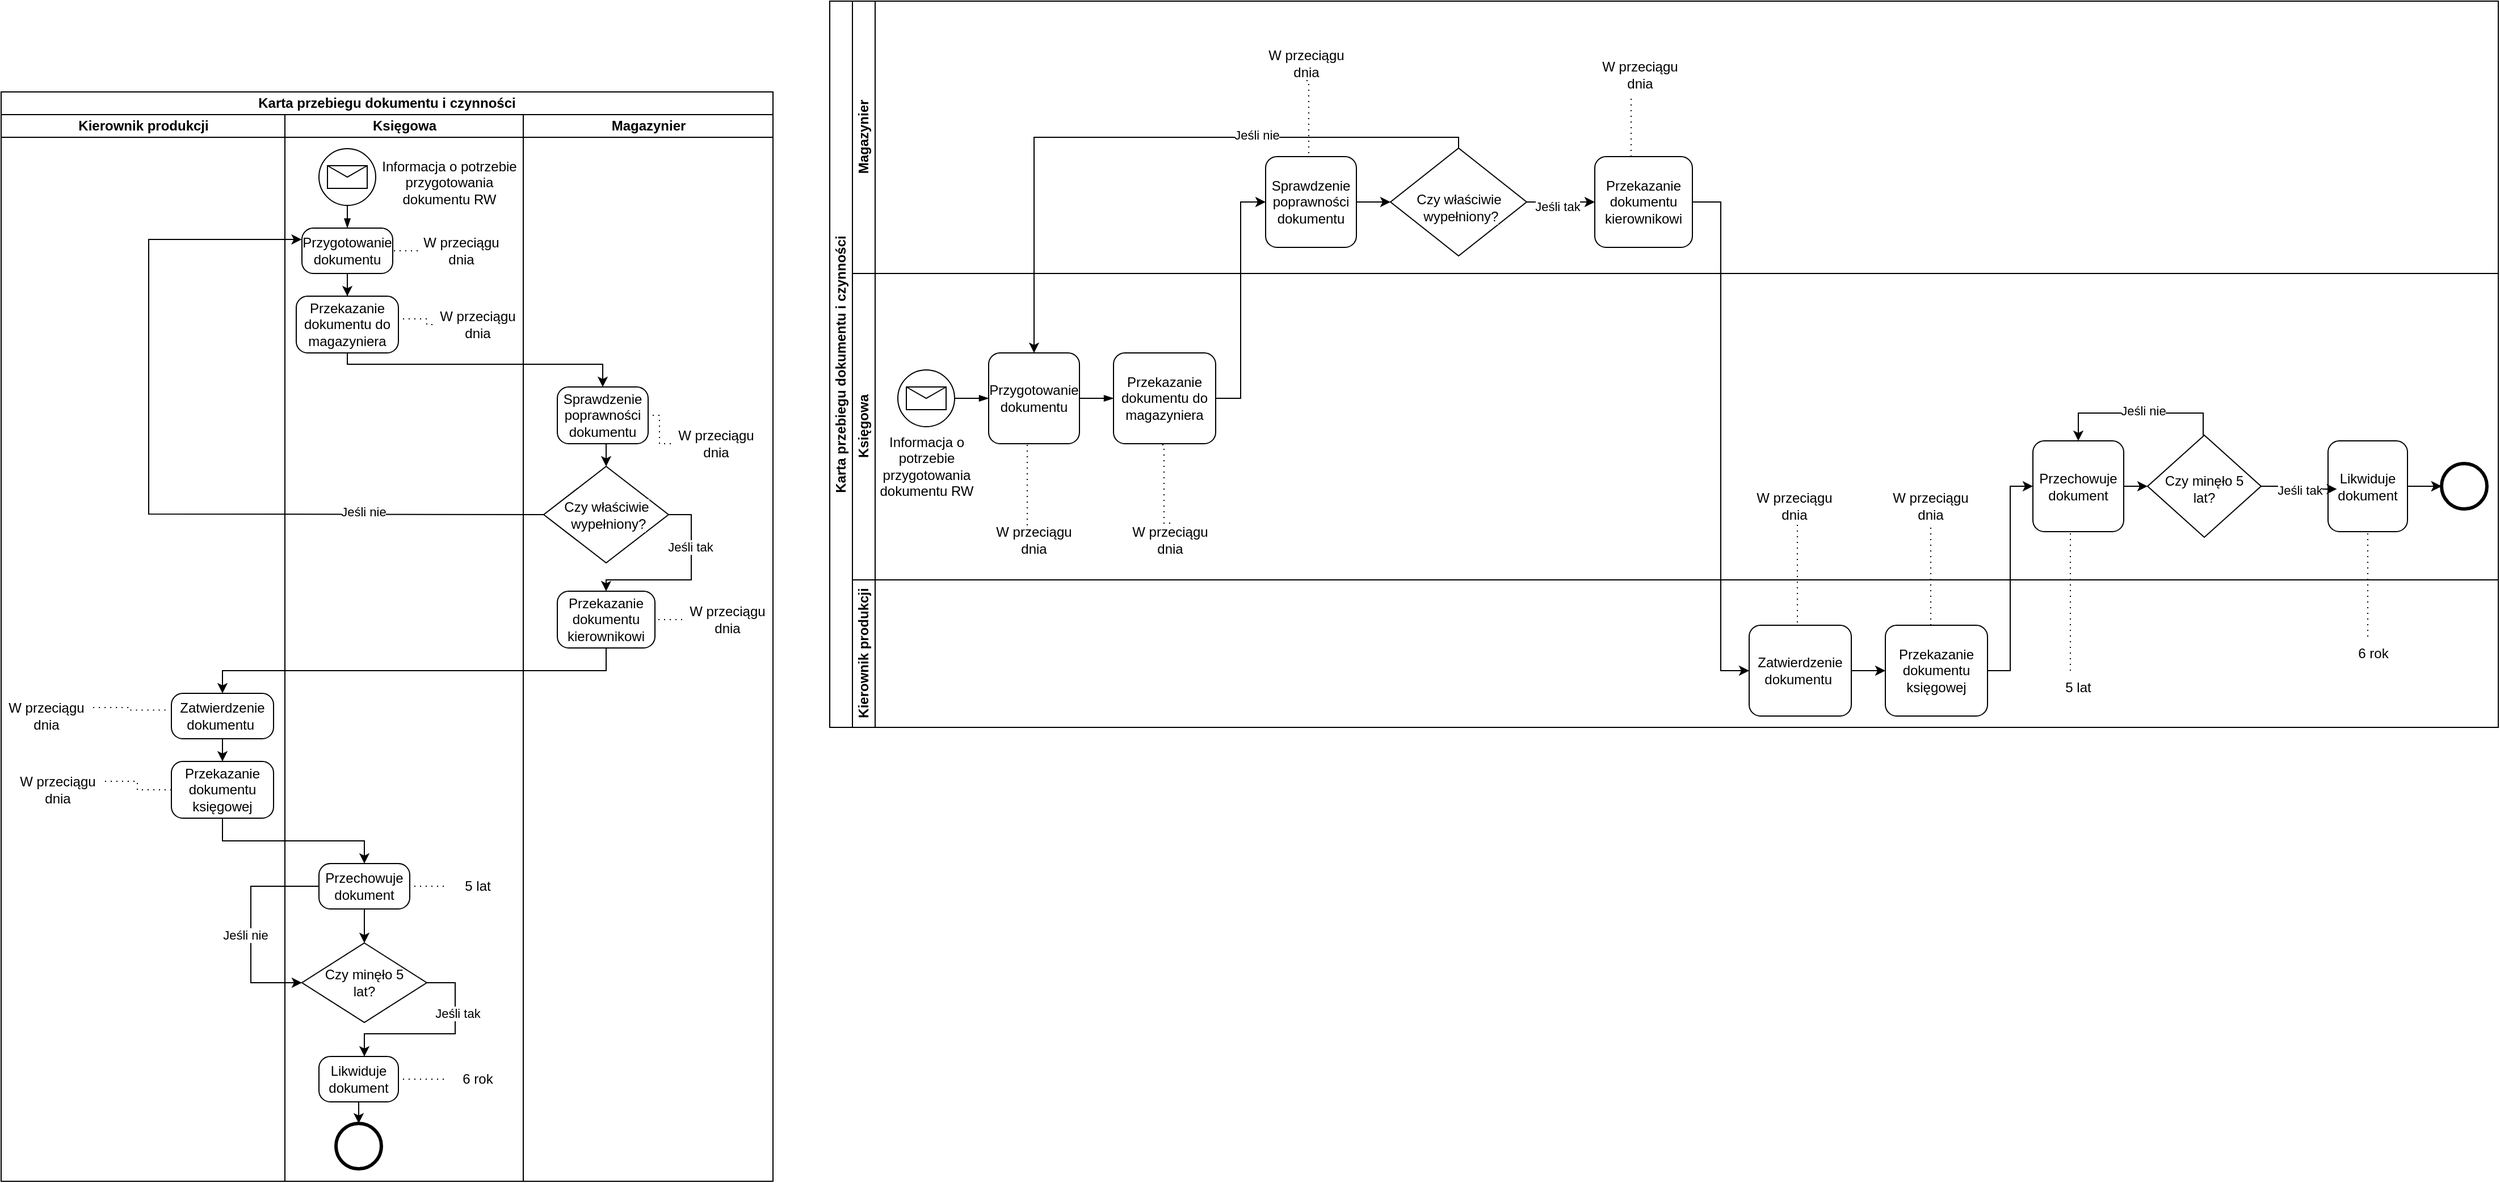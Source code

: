 <mxfile version="24.2.0" type="device">
  <diagram name="Strona-1" id="UWMzGsLH_c_npfQLy6OS">
    <mxGraphModel dx="3342" dy="1189" grid="1" gridSize="10" guides="1" tooltips="1" connect="1" arrows="1" fold="1" page="1" pageScale="1" pageWidth="827" pageHeight="1169" math="0" shadow="0">
      <root>
        <mxCell id="0" />
        <mxCell id="1" parent="0" />
        <mxCell id="19OCGRLATjKV6yzKQWb3-3" value="Karta przebiegu dokumentu i czynności" style="swimlane;html=1;childLayout=stackLayout;resizeParent=1;resizeParentMax=0;horizontal=0;startSize=20;horizontalStack=0;whiteSpace=wrap;flipV=1;" vertex="1" parent="1">
          <mxGeometry x="30" y="140" width="1470" height="640" as="geometry" />
        </mxCell>
        <mxCell id="19OCGRLATjKV6yzKQWb3-13" style="edgeStyle=orthogonalEdgeStyle;rounded=0;orthogonalLoop=1;jettySize=auto;html=1;exitX=1;exitY=0.5;exitDx=0;exitDy=0;exitPerimeter=0;entryX=0;entryY=0.5;entryDx=0;entryDy=0;entryPerimeter=0;" edge="1" parent="19OCGRLATjKV6yzKQWb3-3" source="19OCGRLATjKV6yzKQWb3-11" target="19OCGRLATjKV6yzKQWb3-17">
          <mxGeometry relative="1" as="geometry">
            <mxPoint x="530" y="220" as="targetPoint" />
          </mxGeometry>
        </mxCell>
        <mxCell id="19OCGRLATjKV6yzKQWb3-29" style="edgeStyle=orthogonalEdgeStyle;rounded=0;orthogonalLoop=1;jettySize=auto;html=1;entryX=0;entryY=0.5;entryDx=0;entryDy=0;entryPerimeter=0;" edge="1" parent="19OCGRLATjKV6yzKQWb3-3" source="19OCGRLATjKV6yzKQWb3-21" target="19OCGRLATjKV6yzKQWb3-28">
          <mxGeometry relative="1" as="geometry" />
        </mxCell>
        <mxCell id="19OCGRLATjKV6yzKQWb3-4" value="Magazynier" style="swimlane;html=1;startSize=20;horizontal=0;" vertex="1" parent="19OCGRLATjKV6yzKQWb3-3">
          <mxGeometry x="20" width="1450" height="240" as="geometry" />
        </mxCell>
        <mxCell id="19OCGRLATjKV6yzKQWb3-17" value="Sprawdzenie poprawności dokumentu" style="points=[[0.25,0,0],[0.5,0,0],[0.75,0,0],[1,0.25,0],[1,0.5,0],[1,0.75,0],[0.75,1,0],[0.5,1,0],[0.25,1,0],[0,0.75,0],[0,0.5,0],[0,0.25,0]];shape=mxgraph.bpmn.task;whiteSpace=wrap;rectStyle=rounded;size=10;html=1;container=1;expand=0;collapsible=0;taskMarker=abstract;" vertex="1" parent="19OCGRLATjKV6yzKQWb3-4">
          <mxGeometry x="364" y="137" width="80" height="80" as="geometry" />
        </mxCell>
        <mxCell id="19OCGRLATjKV6yzKQWb3-18" value="" style="points=[[0.25,0.25,0],[0.5,0,0],[0.75,0.25,0],[1,0.5,0],[0.75,0.75,0],[0.5,1,0],[0.25,0.75,0],[0,0.5,0]];shape=mxgraph.bpmn.gateway2;html=1;verticalLabelPosition=bottom;labelBackgroundColor=#ffffff;verticalAlign=top;align=center;perimeter=rhombusPerimeter;outlineConnect=0;outline=none;symbol=none;" vertex="1" parent="19OCGRLATjKV6yzKQWb3-4">
          <mxGeometry x="474" y="129.5" width="120" height="95" as="geometry" />
        </mxCell>
        <mxCell id="19OCGRLATjKV6yzKQWb3-19" value="" style="edgeStyle=orthogonalEdgeStyle;rounded=0;orthogonalLoop=1;jettySize=auto;html=1;" edge="1" parent="19OCGRLATjKV6yzKQWb3-4" source="19OCGRLATjKV6yzKQWb3-17" target="19OCGRLATjKV6yzKQWb3-18">
          <mxGeometry relative="1" as="geometry" />
        </mxCell>
        <mxCell id="19OCGRLATjKV6yzKQWb3-20" value="&lt;span style=&quot;text-wrap: nowrap; background-color: rgb(255, 255, 255);&quot;&gt;Czy właściwie&lt;/span&gt;&lt;div&gt;&lt;span style=&quot;text-wrap: nowrap; background-color: rgb(255, 255, 255);&quot;&gt;&amp;nbsp;wypełniony?&lt;/span&gt;&lt;/div&gt;" style="text;html=1;align=center;verticalAlign=middle;whiteSpace=wrap;rounded=0;" vertex="1" parent="19OCGRLATjKV6yzKQWb3-4">
          <mxGeometry x="481.5" y="147" width="105" height="70" as="geometry" />
        </mxCell>
        <mxCell id="19OCGRLATjKV6yzKQWb3-21" value="Przekazanie dokumentu kierownikowi" style="points=[[0.25,0,0],[0.5,0,0],[0.75,0,0],[1,0.25,0],[1,0.5,0],[1,0.75,0],[0.75,1,0],[0.5,1,0],[0.25,1,0],[0,0.75,0],[0,0.5,0],[0,0.25,0]];shape=mxgraph.bpmn.task;whiteSpace=wrap;rectStyle=rounded;size=10;html=1;container=1;expand=0;collapsible=0;taskMarker=abstract;" vertex="1" parent="19OCGRLATjKV6yzKQWb3-4">
          <mxGeometry x="654" y="137" width="86" height="80" as="geometry" />
        </mxCell>
        <mxCell id="19OCGRLATjKV6yzKQWb3-26" style="edgeStyle=orthogonalEdgeStyle;rounded=0;orthogonalLoop=1;jettySize=auto;html=1;exitX=1;exitY=0.5;exitDx=0;exitDy=0;exitPerimeter=0;entryX=0;entryY=0.5;entryDx=0;entryDy=0;entryPerimeter=0;" edge="1" parent="19OCGRLATjKV6yzKQWb3-4" source="19OCGRLATjKV6yzKQWb3-18" target="19OCGRLATjKV6yzKQWb3-21">
          <mxGeometry relative="1" as="geometry" />
        </mxCell>
        <mxCell id="19OCGRLATjKV6yzKQWb3-27" value="Jeśli tak" style="edgeLabel;html=1;align=center;verticalAlign=middle;resizable=0;points=[];" vertex="1" connectable="0" parent="19OCGRLATjKV6yzKQWb3-26">
          <mxGeometry x="-0.127" y="-4" relative="1" as="geometry">
            <mxPoint x="1" as="offset" />
          </mxGeometry>
        </mxCell>
        <mxCell id="19OCGRLATjKV6yzKQWb3-53" value="W przeciągu dnia" style="text;html=1;strokeColor=none;fillColor=none;align=center;verticalAlign=middle;whiteSpace=wrap;rounded=0;" vertex="1" parent="19OCGRLATjKV6yzKQWb3-4">
          <mxGeometry x="360" y="40" width="80" height="30" as="geometry" />
        </mxCell>
        <mxCell id="19OCGRLATjKV6yzKQWb3-55" value="" style="edgeStyle=elbowEdgeStyle;fontSize=12;html=1;endFill=0;startFill=0;endSize=6;startSize=6;dashed=1;dashPattern=1 4;endArrow=none;startArrow=none;rounded=0;entryX=0.5;entryY=1;entryDx=0;entryDy=0;exitX=0.5;exitY=0;exitDx=0;exitDy=0;exitPerimeter=0;" edge="1" parent="19OCGRLATjKV6yzKQWb3-4" source="19OCGRLATjKV6yzKQWb3-17" target="19OCGRLATjKV6yzKQWb3-53">
          <mxGeometry width="160" relative="1" as="geometry">
            <mxPoint x="279" y="470" as="sourcePoint" />
            <mxPoint x="279" y="401" as="targetPoint" />
          </mxGeometry>
        </mxCell>
        <mxCell id="19OCGRLATjKV6yzKQWb3-56" value="W przeciągu dnia" style="text;html=1;strokeColor=none;fillColor=none;align=center;verticalAlign=middle;whiteSpace=wrap;rounded=0;" vertex="1" parent="19OCGRLATjKV6yzKQWb3-4">
          <mxGeometry x="654" y="50" width="80" height="30" as="geometry" />
        </mxCell>
        <mxCell id="19OCGRLATjKV6yzKQWb3-58" value="" style="edgeStyle=elbowEdgeStyle;fontSize=12;html=1;endFill=0;startFill=0;endSize=6;startSize=6;dashed=1;dashPattern=1 4;endArrow=none;startArrow=none;rounded=0;entryX=0.4;entryY=1.1;entryDx=0;entryDy=0;entryPerimeter=0;" edge="1" parent="19OCGRLATjKV6yzKQWb3-4" source="19OCGRLATjKV6yzKQWb3-21" target="19OCGRLATjKV6yzKQWb3-56">
          <mxGeometry width="160" relative="1" as="geometry">
            <mxPoint x="414" y="147" as="sourcePoint" />
            <mxPoint x="410" y="80" as="targetPoint" />
          </mxGeometry>
        </mxCell>
        <mxCell id="19OCGRLATjKV6yzKQWb3-5" value="Księgowa" style="swimlane;html=1;startSize=20;horizontal=0;" vertex="1" parent="19OCGRLATjKV6yzKQWb3-3">
          <mxGeometry x="20" y="240" width="1450" height="270" as="geometry" />
        </mxCell>
        <mxCell id="19OCGRLATjKV6yzKQWb3-1" value="" style="points=[[0.145,0.145,0],[0.5,0,0],[0.855,0.145,0],[1,0.5,0],[0.855,0.855,0],[0.5,1,0],[0.145,0.855,0],[0,0.5,0]];shape=mxgraph.bpmn.event;html=1;verticalLabelPosition=bottom;labelBackgroundColor=#ffffff;verticalAlign=top;align=center;perimeter=ellipsePerimeter;outlineConnect=0;aspect=fixed;outline=standard;symbol=message;" vertex="1" parent="19OCGRLATjKV6yzKQWb3-5">
          <mxGeometry x="40" y="85" width="50" height="50" as="geometry" />
        </mxCell>
        <mxCell id="19OCGRLATjKV6yzKQWb3-2" value="Informacja o potrzebie przygotowania dokumentu RW" style="text;html=1;align=center;verticalAlign=middle;whiteSpace=wrap;rounded=0;" vertex="1" parent="19OCGRLATjKV6yzKQWb3-5">
          <mxGeometry x="17.5" y="117.5" width="95" height="105" as="geometry" />
        </mxCell>
        <mxCell id="19OCGRLATjKV6yzKQWb3-7" value="" style="edgeStyle=elbowEdgeStyle;fontSize=12;html=1;endArrow=blockThin;endFill=1;rounded=0;entryX=0;entryY=0.5;entryDx=0;entryDy=0;entryPerimeter=0;exitX=1;exitY=0.5;exitDx=0;exitDy=0;exitPerimeter=0;" edge="1" parent="19OCGRLATjKV6yzKQWb3-5" source="19OCGRLATjKV6yzKQWb3-1" target="19OCGRLATjKV6yzKQWb3-8">
          <mxGeometry width="160" relative="1" as="geometry">
            <mxPoint x="100" y="110" as="sourcePoint" />
            <mxPoint x="160" y="110" as="targetPoint" />
          </mxGeometry>
        </mxCell>
        <mxCell id="19OCGRLATjKV6yzKQWb3-8" value="Przygotowanie dokumentu" style="points=[[0.25,0,0],[0.5,0,0],[0.75,0,0],[1,0.25,0],[1,0.5,0],[1,0.75,0],[0.75,1,0],[0.5,1,0],[0.25,1,0],[0,0.75,0],[0,0.5,0],[0,0.25,0]];shape=mxgraph.bpmn.task;whiteSpace=wrap;rectStyle=rounded;size=10;html=1;container=1;expand=0;collapsible=0;taskMarker=abstract;" vertex="1" parent="19OCGRLATjKV6yzKQWb3-5">
          <mxGeometry x="120" y="70" width="80" height="80" as="geometry" />
        </mxCell>
        <mxCell id="19OCGRLATjKV6yzKQWb3-11" value="Przekazanie dokumentu do magazyniera" style="points=[[0.25,0,0],[0.5,0,0],[0.75,0,0],[1,0.25,0],[1,0.5,0],[1,0.75,0],[0.75,1,0],[0.5,1,0],[0.25,1,0],[0,0.75,0],[0,0.5,0],[0,0.25,0]];shape=mxgraph.bpmn.task;whiteSpace=wrap;rectStyle=rounded;size=10;html=1;container=1;expand=0;collapsible=0;taskMarker=abstract;" vertex="1" parent="19OCGRLATjKV6yzKQWb3-5">
          <mxGeometry x="230" y="70" width="90" height="80" as="geometry" />
        </mxCell>
        <mxCell id="19OCGRLATjKV6yzKQWb3-10" value="" style="edgeStyle=elbowEdgeStyle;fontSize=12;html=1;endArrow=blockThin;endFill=1;rounded=0;exitX=1;exitY=0.5;exitDx=0;exitDy=0;exitPerimeter=0;" edge="1" parent="19OCGRLATjKV6yzKQWb3-5" source="19OCGRLATjKV6yzKQWb3-8" target="19OCGRLATjKV6yzKQWb3-11">
          <mxGeometry width="160" relative="1" as="geometry">
            <mxPoint x="110" y="120" as="sourcePoint" />
            <mxPoint x="310" y="110" as="targetPoint" />
          </mxGeometry>
        </mxCell>
        <mxCell id="19OCGRLATjKV6yzKQWb3-32" value="Przechowuje dokument" style="points=[[0.25,0,0],[0.5,0,0],[0.75,0,0],[1,0.25,0],[1,0.5,0],[1,0.75,0],[0.75,1,0],[0.5,1,0],[0.25,1,0],[0,0.75,0],[0,0.5,0],[0,0.25,0]];shape=mxgraph.bpmn.task;whiteSpace=wrap;rectStyle=rounded;size=10;html=1;container=1;expand=0;collapsible=0;taskMarker=abstract;" vertex="1" parent="19OCGRLATjKV6yzKQWb3-5">
          <mxGeometry x="1040" y="147.5" width="80" height="80" as="geometry" />
        </mxCell>
        <mxCell id="19OCGRLATjKV6yzKQWb3-34" value="" style="points=[[0.25,0.25,0],[0.5,0,0],[0.75,0.25,0],[1,0.5,0],[0.75,0.75,0],[0.5,1,0],[0.25,0.75,0],[0,0.5,0]];shape=mxgraph.bpmn.gateway2;html=1;verticalLabelPosition=bottom;labelBackgroundColor=#ffffff;verticalAlign=top;align=center;perimeter=rhombusPerimeter;outlineConnect=0;outline=none;symbol=none;" vertex="1" parent="19OCGRLATjKV6yzKQWb3-5">
          <mxGeometry x="1141" y="142.5" width="100" height="90" as="geometry" />
        </mxCell>
        <mxCell id="19OCGRLATjKV6yzKQWb3-36" style="edgeStyle=orthogonalEdgeStyle;rounded=0;orthogonalLoop=1;jettySize=auto;html=1;entryX=0;entryY=0.5;entryDx=0;entryDy=0;entryPerimeter=0;" edge="1" parent="19OCGRLATjKV6yzKQWb3-5" source="19OCGRLATjKV6yzKQWb3-32" target="19OCGRLATjKV6yzKQWb3-34">
          <mxGeometry relative="1" as="geometry" />
        </mxCell>
        <mxCell id="19OCGRLATjKV6yzKQWb3-37" style="edgeStyle=orthogonalEdgeStyle;rounded=0;orthogonalLoop=1;jettySize=auto;html=1;entryX=0.5;entryY=0;entryDx=0;entryDy=0;entryPerimeter=0;exitX=0.5;exitY=0;exitDx=0;exitDy=0;exitPerimeter=0;" edge="1" parent="19OCGRLATjKV6yzKQWb3-5" source="19OCGRLATjKV6yzKQWb3-34" target="19OCGRLATjKV6yzKQWb3-32">
          <mxGeometry relative="1" as="geometry">
            <Array as="points">
              <mxPoint x="1190" y="143" />
              <mxPoint x="1190" y="123" />
              <mxPoint x="1080" y="123" />
            </Array>
          </mxGeometry>
        </mxCell>
        <mxCell id="19OCGRLATjKV6yzKQWb3-38" value="Jeśli nie" style="edgeLabel;html=1;align=center;verticalAlign=middle;resizable=0;points=[];" vertex="1" connectable="0" parent="19OCGRLATjKV6yzKQWb3-37">
          <mxGeometry x="-0.044" y="-2" relative="1" as="geometry">
            <mxPoint as="offset" />
          </mxGeometry>
        </mxCell>
        <mxCell id="19OCGRLATjKV6yzKQWb3-35" value="Czy minęło 5 lat?" style="text;html=1;strokeColor=none;fillColor=none;align=center;verticalAlign=middle;whiteSpace=wrap;rounded=0;" vertex="1" parent="19OCGRLATjKV6yzKQWb3-5">
          <mxGeometry x="1151" y="175" width="80" height="30" as="geometry" />
        </mxCell>
        <mxCell id="19OCGRLATjKV6yzKQWb3-42" value="" style="points=[[0.145,0.145,0],[0.5,0,0],[0.855,0.145,0],[1,0.5,0],[0.855,0.855,0],[0.5,1,0],[0.145,0.855,0],[0,0.5,0]];shape=mxgraph.bpmn.event;html=1;verticalLabelPosition=bottom;labelBackgroundColor=#ffffff;verticalAlign=top;align=center;perimeter=ellipsePerimeter;outlineConnect=0;aspect=fixed;outline=end;symbol=terminate2;" vertex="1" parent="19OCGRLATjKV6yzKQWb3-5">
          <mxGeometry x="1400" y="167.5" width="40" height="40" as="geometry" />
        </mxCell>
        <mxCell id="19OCGRLATjKV6yzKQWb3-39" value="Likwiduje dokument" style="points=[[0.25,0,0],[0.5,0,0],[0.75,0,0],[1,0.25,0],[1,0.5,0],[1,0.75,0],[0.75,1,0],[0.5,1,0],[0.25,1,0],[0,0.75,0],[0,0.5,0],[0,0.25,0]];shape=mxgraph.bpmn.task;whiteSpace=wrap;rectStyle=rounded;size=10;html=1;container=1;expand=0;collapsible=0;taskMarker=abstract;" vertex="1" parent="19OCGRLATjKV6yzKQWb3-5">
          <mxGeometry x="1300" y="147.5" width="70" height="80" as="geometry" />
        </mxCell>
        <mxCell id="19OCGRLATjKV6yzKQWb3-43" style="edgeStyle=orthogonalEdgeStyle;rounded=0;orthogonalLoop=1;jettySize=auto;html=1;entryX=0;entryY=0.5;entryDx=0;entryDy=0;entryPerimeter=0;" edge="1" parent="19OCGRLATjKV6yzKQWb3-5" source="19OCGRLATjKV6yzKQWb3-39" target="19OCGRLATjKV6yzKQWb3-42">
          <mxGeometry relative="1" as="geometry">
            <mxPoint x="1490" y="188" as="targetPoint" />
          </mxGeometry>
        </mxCell>
        <mxCell id="19OCGRLATjKV6yzKQWb3-40" style="edgeStyle=orthogonalEdgeStyle;rounded=0;orthogonalLoop=1;jettySize=auto;html=1;entryX=0.111;entryY=0.531;entryDx=0;entryDy=0;entryPerimeter=0;" edge="1" parent="19OCGRLATjKV6yzKQWb3-5" source="19OCGRLATjKV6yzKQWb3-34" target="19OCGRLATjKV6yzKQWb3-39">
          <mxGeometry relative="1" as="geometry" />
        </mxCell>
        <mxCell id="19OCGRLATjKV6yzKQWb3-41" value="Jeśli tak" style="edgeLabel;html=1;align=center;verticalAlign=middle;resizable=0;points=[];" vertex="1" connectable="0" parent="19OCGRLATjKV6yzKQWb3-40">
          <mxGeometry x="0.059" y="-1" relative="1" as="geometry">
            <mxPoint as="offset" />
          </mxGeometry>
        </mxCell>
        <mxCell id="19OCGRLATjKV6yzKQWb3-46" value="" style="edgeStyle=orthogonalEdgeStyle;rounded=0;orthogonalLoop=1;jettySize=auto;html=1;" edge="1" parent="19OCGRLATjKV6yzKQWb3-5" source="19OCGRLATjKV6yzKQWb3-39" target="19OCGRLATjKV6yzKQWb3-42">
          <mxGeometry relative="1" as="geometry" />
        </mxCell>
        <mxCell id="19OCGRLATjKV6yzKQWb3-49" value="W przeciągu dnia" style="text;html=1;strokeColor=none;fillColor=none;align=center;verticalAlign=middle;whiteSpace=wrap;rounded=0;" vertex="1" parent="19OCGRLATjKV6yzKQWb3-5">
          <mxGeometry x="120" y="220" width="80" height="30" as="geometry" />
        </mxCell>
        <mxCell id="19OCGRLATjKV6yzKQWb3-50" value="" style="edgeStyle=elbowEdgeStyle;fontSize=12;html=1;endFill=0;startFill=0;endSize=6;startSize=6;dashed=1;dashPattern=1 4;endArrow=none;startArrow=none;rounded=0;exitX=0.425;exitY=0.067;exitDx=0;exitDy=0;exitPerimeter=0;entryX=0.425;entryY=0.975;entryDx=0;entryDy=0;entryPerimeter=0;" edge="1" parent="19OCGRLATjKV6yzKQWb3-5" source="19OCGRLATjKV6yzKQWb3-49" target="19OCGRLATjKV6yzKQWb3-8">
          <mxGeometry width="160" relative="1" as="geometry">
            <mxPoint x="250" y="210" as="sourcePoint" />
            <mxPoint x="410" y="210" as="targetPoint" />
          </mxGeometry>
        </mxCell>
        <mxCell id="19OCGRLATjKV6yzKQWb3-51" value="W przeciągu dnia" style="text;html=1;strokeColor=none;fillColor=none;align=center;verticalAlign=middle;whiteSpace=wrap;rounded=0;" vertex="1" parent="19OCGRLATjKV6yzKQWb3-5">
          <mxGeometry x="240" y="220" width="80" height="30" as="geometry" />
        </mxCell>
        <mxCell id="19OCGRLATjKV6yzKQWb3-52" value="" style="edgeStyle=elbowEdgeStyle;fontSize=12;html=1;endFill=0;startFill=0;endSize=6;startSize=6;dashed=1;dashPattern=1 4;endArrow=none;startArrow=none;rounded=0;entryX=0.433;entryY=1.013;entryDx=0;entryDy=0;entryPerimeter=0;exitX=0.5;exitY=0;exitDx=0;exitDy=0;" edge="1" parent="19OCGRLATjKV6yzKQWb3-5" source="19OCGRLATjKV6yzKQWb3-51" target="19OCGRLATjKV6yzKQWb3-11">
          <mxGeometry width="160" relative="1" as="geometry">
            <mxPoint x="164" y="232" as="sourcePoint" />
            <mxPoint x="164" y="158" as="targetPoint" />
          </mxGeometry>
        </mxCell>
        <mxCell id="19OCGRLATjKV6yzKQWb3-59" value="W przeciągu dnia" style="text;html=1;strokeColor=none;fillColor=none;align=center;verticalAlign=middle;whiteSpace=wrap;rounded=0;" vertex="1" parent="19OCGRLATjKV6yzKQWb3-5">
          <mxGeometry x="790" y="190" width="80" height="30" as="geometry" />
        </mxCell>
        <mxCell id="19OCGRLATjKV6yzKQWb3-61" value="W przeciągu dnia" style="text;html=1;strokeColor=none;fillColor=none;align=center;verticalAlign=middle;whiteSpace=wrap;rounded=0;" vertex="1" parent="19OCGRLATjKV6yzKQWb3-5">
          <mxGeometry x="910" y="190" width="80" height="30" as="geometry" />
        </mxCell>
        <mxCell id="19OCGRLATjKV6yzKQWb3-6" value="Kierownik produkcji" style="swimlane;html=1;startSize=20;horizontal=0;" vertex="1" parent="19OCGRLATjKV6yzKQWb3-3">
          <mxGeometry x="20" y="510" width="1450" height="130" as="geometry" />
        </mxCell>
        <mxCell id="19OCGRLATjKV6yzKQWb3-31" style="edgeStyle=orthogonalEdgeStyle;rounded=0;orthogonalLoop=1;jettySize=auto;html=1;" edge="1" parent="19OCGRLATjKV6yzKQWb3-6" source="19OCGRLATjKV6yzKQWb3-28" target="19OCGRLATjKV6yzKQWb3-30">
          <mxGeometry relative="1" as="geometry" />
        </mxCell>
        <mxCell id="19OCGRLATjKV6yzKQWb3-28" value="Zatwierdzenie dokumentu&amp;nbsp;" style="points=[[0.25,0,0],[0.5,0,0],[0.75,0,0],[1,0.25,0],[1,0.5,0],[1,0.75,0],[0.75,1,0],[0.5,1,0],[0.25,1,0],[0,0.75,0],[0,0.5,0],[0,0.25,0]];shape=mxgraph.bpmn.task;whiteSpace=wrap;rectStyle=rounded;size=10;html=1;container=1;expand=0;collapsible=0;taskMarker=abstract;" vertex="1" parent="19OCGRLATjKV6yzKQWb3-6">
          <mxGeometry x="790" y="40" width="90" height="80" as="geometry" />
        </mxCell>
        <mxCell id="19OCGRLATjKV6yzKQWb3-30" value="Przekazanie dokumentu księgowej" style="points=[[0.25,0,0],[0.5,0,0],[0.75,0,0],[1,0.25,0],[1,0.5,0],[1,0.75,0],[0.75,1,0],[0.5,1,0],[0.25,1,0],[0,0.75,0],[0,0.5,0],[0,0.25,0]];shape=mxgraph.bpmn.task;whiteSpace=wrap;rectStyle=rounded;size=10;html=1;container=1;expand=0;collapsible=0;taskMarker=abstract;" vertex="1" parent="19OCGRLATjKV6yzKQWb3-6">
          <mxGeometry x="910" y="40" width="90" height="80" as="geometry" />
        </mxCell>
        <mxCell id="19OCGRLATjKV6yzKQWb3-63" value="5 lat" style="text;html=1;strokeColor=none;fillColor=none;align=center;verticalAlign=middle;whiteSpace=wrap;rounded=0;" vertex="1" parent="19OCGRLATjKV6yzKQWb3-6">
          <mxGeometry x="1040" y="80" width="80" height="30" as="geometry" />
        </mxCell>
        <mxCell id="19OCGRLATjKV6yzKQWb3-65" value="6 rok" style="text;html=1;strokeColor=none;fillColor=none;align=center;verticalAlign=middle;whiteSpace=wrap;rounded=0;" vertex="1" parent="19OCGRLATjKV6yzKQWb3-6">
          <mxGeometry x="1300" y="50" width="80" height="30" as="geometry" />
        </mxCell>
        <mxCell id="19OCGRLATjKV6yzKQWb3-33" style="edgeStyle=orthogonalEdgeStyle;rounded=0;orthogonalLoop=1;jettySize=auto;html=1;entryX=0;entryY=0.5;entryDx=0;entryDy=0;entryPerimeter=0;" edge="1" parent="19OCGRLATjKV6yzKQWb3-3" source="19OCGRLATjKV6yzKQWb3-30" target="19OCGRLATjKV6yzKQWb3-32">
          <mxGeometry relative="1" as="geometry" />
        </mxCell>
        <mxCell id="19OCGRLATjKV6yzKQWb3-44" style="edgeStyle=orthogonalEdgeStyle;rounded=0;orthogonalLoop=1;jettySize=auto;html=1;entryX=0.5;entryY=0;entryDx=0;entryDy=0;entryPerimeter=0;exitX=0.5;exitY=0;exitDx=0;exitDy=0;exitPerimeter=0;" edge="1" parent="19OCGRLATjKV6yzKQWb3-3" source="19OCGRLATjKV6yzKQWb3-18" target="19OCGRLATjKV6yzKQWb3-8">
          <mxGeometry relative="1" as="geometry">
            <mxPoint x="630" y="130" as="sourcePoint" />
            <Array as="points">
              <mxPoint x="554" y="120" />
              <mxPoint x="180" y="120" />
            </Array>
          </mxGeometry>
        </mxCell>
        <mxCell id="19OCGRLATjKV6yzKQWb3-45" value="Jeśli nie" style="edgeLabel;html=1;align=center;verticalAlign=middle;resizable=0;points=[];" vertex="1" connectable="0" parent="19OCGRLATjKV6yzKQWb3-44">
          <mxGeometry x="-0.344" y="-2" relative="1" as="geometry">
            <mxPoint as="offset" />
          </mxGeometry>
        </mxCell>
        <mxCell id="19OCGRLATjKV6yzKQWb3-60" value="" style="edgeStyle=elbowEdgeStyle;fontSize=12;html=1;endFill=0;startFill=0;endSize=6;startSize=6;dashed=1;dashPattern=1 4;endArrow=none;startArrow=none;rounded=0;entryX=0.5;entryY=1;entryDx=0;entryDy=0;exitX=0.5;exitY=0;exitDx=0;exitDy=0;exitPerimeter=0;" edge="1" parent="19OCGRLATjKV6yzKQWb3-3" source="19OCGRLATjKV6yzKQWb3-28" target="19OCGRLATjKV6yzKQWb3-59">
          <mxGeometry width="160" relative="1" as="geometry">
            <mxPoint x="716" y="147" as="sourcePoint" />
            <mxPoint x="716" y="93" as="targetPoint" />
          </mxGeometry>
        </mxCell>
        <mxCell id="19OCGRLATjKV6yzKQWb3-62" value="" style="edgeStyle=elbowEdgeStyle;fontSize=12;html=1;endFill=0;startFill=0;endSize=6;startSize=6;dashed=1;dashPattern=1 4;endArrow=none;startArrow=none;rounded=0;entryX=0.5;entryY=1;entryDx=0;entryDy=0;" edge="1" parent="19OCGRLATjKV6yzKQWb3-3" source="19OCGRLATjKV6yzKQWb3-30" target="19OCGRLATjKV6yzKQWb3-61">
          <mxGeometry width="160" relative="1" as="geometry">
            <mxPoint x="865" y="550" as="sourcePoint" />
            <mxPoint x="860" y="470" as="targetPoint" />
          </mxGeometry>
        </mxCell>
        <mxCell id="19OCGRLATjKV6yzKQWb3-64" value="" style="edgeStyle=elbowEdgeStyle;fontSize=12;html=1;endFill=0;startFill=0;endSize=6;startSize=6;dashed=1;dashPattern=1 4;endArrow=none;startArrow=none;rounded=0;entryX=0.413;entryY=0.994;entryDx=0;entryDy=0;entryPerimeter=0;" edge="1" parent="19OCGRLATjKV6yzKQWb3-3" source="19OCGRLATjKV6yzKQWb3-63" target="19OCGRLATjKV6yzKQWb3-32">
          <mxGeometry width="160" relative="1" as="geometry">
            <mxPoint x="980" y="550" as="sourcePoint" />
            <mxPoint x="980" y="470" as="targetPoint" />
          </mxGeometry>
        </mxCell>
        <mxCell id="19OCGRLATjKV6yzKQWb3-66" value="" style="edgeStyle=elbowEdgeStyle;fontSize=12;html=1;endFill=0;startFill=0;endSize=6;startSize=6;dashed=1;dashPattern=1 4;endArrow=none;startArrow=none;rounded=0;entryX=0.5;entryY=1;entryDx=0;entryDy=0;entryPerimeter=0;" edge="1" parent="19OCGRLATjKV6yzKQWb3-3" source="19OCGRLATjKV6yzKQWb3-65" target="19OCGRLATjKV6yzKQWb3-39">
          <mxGeometry width="160" relative="1" as="geometry">
            <mxPoint x="1103" y="590" as="sourcePoint" />
            <mxPoint x="1103" y="477" as="targetPoint" />
          </mxGeometry>
        </mxCell>
        <mxCell id="19OCGRLATjKV6yzKQWb3-69" value="Karta przebiegu dokumentu i czynności" style="swimlane;html=1;childLayout=stackLayout;resizeParent=1;resizeParentMax=0;startSize=20;whiteSpace=wrap;" vertex="1" parent="1">
          <mxGeometry x="-700" y="220" width="680" height="960" as="geometry" />
        </mxCell>
        <mxCell id="19OCGRLATjKV6yzKQWb3-70" value="Kierownik produkcji" style="swimlane;html=1;startSize=20;" vertex="1" parent="19OCGRLATjKV6yzKQWb3-69">
          <mxGeometry y="20" width="250" height="940" as="geometry" />
        </mxCell>
        <mxCell id="19OCGRLATjKV6yzKQWb3-103" value="Zatwierdzenie dokumentu&amp;nbsp;" style="points=[[0.25,0,0],[0.5,0,0],[0.75,0,0],[1,0.25,0],[1,0.5,0],[1,0.75,0],[0.75,1,0],[0.5,1,0],[0.25,1,0],[0,0.75,0],[0,0.5,0],[0,0.25,0]];shape=mxgraph.bpmn.task;whiteSpace=wrap;rectStyle=rounded;size=10;html=1;container=1;expand=0;collapsible=0;taskMarker=abstract;" vertex="1" parent="19OCGRLATjKV6yzKQWb3-70">
          <mxGeometry x="150" y="510" width="90" height="40" as="geometry" />
        </mxCell>
        <mxCell id="19OCGRLATjKV6yzKQWb3-105" value="W przeciągu dnia" style="text;html=1;strokeColor=none;fillColor=none;align=center;verticalAlign=middle;whiteSpace=wrap;rounded=0;" vertex="1" parent="19OCGRLATjKV6yzKQWb3-70">
          <mxGeometry y="515" width="80" height="30" as="geometry" />
        </mxCell>
        <mxCell id="19OCGRLATjKV6yzKQWb3-108" value="" style="edgeStyle=elbowEdgeStyle;fontSize=12;html=1;endFill=0;startFill=0;endSize=6;startSize=6;dashed=1;dashPattern=1 4;endArrow=none;startArrow=none;rounded=0;exitX=-0.058;exitY=0.37;exitDx=0;exitDy=0;exitPerimeter=0;entryX=1;entryY=0.25;entryDx=0;entryDy=0;" edge="1" parent="19OCGRLATjKV6yzKQWb3-70" source="19OCGRLATjKV6yzKQWb3-103" target="19OCGRLATjKV6yzKQWb3-105">
          <mxGeometry width="160" relative="1" as="geometry">
            <mxPoint x="914" y="372" as="sourcePoint" />
            <mxPoint x="914" y="298" as="targetPoint" />
          </mxGeometry>
        </mxCell>
        <mxCell id="19OCGRLATjKV6yzKQWb3-110" value="Przekazanie dokumentu księgowej" style="points=[[0.25,0,0],[0.5,0,0],[0.75,0,0],[1,0.25,0],[1,0.5,0],[1,0.75,0],[0.75,1,0],[0.5,1,0],[0.25,1,0],[0,0.75,0],[0,0.5,0],[0,0.25,0]];shape=mxgraph.bpmn.task;whiteSpace=wrap;rectStyle=rounded;size=10;html=1;container=1;expand=0;collapsible=0;taskMarker=abstract;" vertex="1" parent="19OCGRLATjKV6yzKQWb3-70">
          <mxGeometry x="150" y="570" width="90" height="50" as="geometry" />
        </mxCell>
        <mxCell id="19OCGRLATjKV6yzKQWb3-111" style="edgeStyle=orthogonalEdgeStyle;rounded=0;orthogonalLoop=1;jettySize=auto;html=1;exitX=0.5;exitY=1;exitDx=0;exitDy=0;exitPerimeter=0;entryX=0.5;entryY=0;entryDx=0;entryDy=0;entryPerimeter=0;" edge="1" parent="19OCGRLATjKV6yzKQWb3-70" source="19OCGRLATjKV6yzKQWb3-103" target="19OCGRLATjKV6yzKQWb3-110">
          <mxGeometry relative="1" as="geometry">
            <mxPoint x="543" y="540" as="sourcePoint" />
            <mxPoint x="205" y="590" as="targetPoint" />
          </mxGeometry>
        </mxCell>
        <mxCell id="19OCGRLATjKV6yzKQWb3-107" value="W przeciągu dnia" style="text;html=1;strokeColor=none;fillColor=none;align=center;verticalAlign=middle;whiteSpace=wrap;rounded=0;" vertex="1" parent="19OCGRLATjKV6yzKQWb3-70">
          <mxGeometry x="10" y="580" width="80" height="30" as="geometry" />
        </mxCell>
        <mxCell id="19OCGRLATjKV6yzKQWb3-113" value="" style="edgeStyle=elbowEdgeStyle;fontSize=12;html=1;endFill=0;startFill=0;endSize=6;startSize=6;dashed=1;dashPattern=1 4;endArrow=none;startArrow=none;rounded=0;entryX=1;entryY=0.25;entryDx=0;entryDy=0;" edge="1" parent="19OCGRLATjKV6yzKQWb3-70" source="19OCGRLATjKV6yzKQWb3-110" target="19OCGRLATjKV6yzKQWb3-107">
          <mxGeometry width="160" relative="1" as="geometry">
            <mxPoint x="155" y="605" as="sourcePoint" />
            <mxPoint x="90" y="603" as="targetPoint" />
          </mxGeometry>
        </mxCell>
        <mxCell id="19OCGRLATjKV6yzKQWb3-104" style="edgeStyle=orthogonalEdgeStyle;rounded=0;orthogonalLoop=1;jettySize=auto;html=1;exitX=0.5;exitY=1;exitDx=0;exitDy=0;exitPerimeter=0;" edge="1" parent="19OCGRLATjKV6yzKQWb3-69" source="19OCGRLATjKV6yzKQWb3-95" target="19OCGRLATjKV6yzKQWb3-103">
          <mxGeometry relative="1" as="geometry" />
        </mxCell>
        <mxCell id="19OCGRLATjKV6yzKQWb3-106" style="edgeStyle=orthogonalEdgeStyle;rounded=0;orthogonalLoop=1;jettySize=auto;html=1;entryX=0.5;entryY=0;entryDx=0;entryDy=0;entryPerimeter=0;" edge="1" parent="19OCGRLATjKV6yzKQWb3-69" source="19OCGRLATjKV6yzKQWb3-77" target="19OCGRLATjKV6yzKQWb3-84">
          <mxGeometry relative="1" as="geometry">
            <Array as="points">
              <mxPoint x="305" y="240" />
              <mxPoint x="530" y="240" />
            </Array>
          </mxGeometry>
        </mxCell>
        <mxCell id="19OCGRLATjKV6yzKQWb3-115" style="edgeStyle=orthogonalEdgeStyle;rounded=0;orthogonalLoop=1;jettySize=auto;html=1;exitX=0.5;exitY=1;exitDx=0;exitDy=0;exitPerimeter=0;" edge="1" parent="19OCGRLATjKV6yzKQWb3-69" source="19OCGRLATjKV6yzKQWb3-110" target="19OCGRLATjKV6yzKQWb3-114">
          <mxGeometry relative="1" as="geometry" />
        </mxCell>
        <mxCell id="19OCGRLATjKV6yzKQWb3-71" value="Księgowa" style="swimlane;html=1;startSize=20;" vertex="1" parent="19OCGRLATjKV6yzKQWb3-69">
          <mxGeometry x="250" y="20" width="210" height="940" as="geometry" />
        </mxCell>
        <mxCell id="19OCGRLATjKV6yzKQWb3-73" value="" style="points=[[0.145,0.145,0],[0.5,0,0],[0.855,0.145,0],[1,0.5,0],[0.855,0.855,0],[0.5,1,0],[0.145,0.855,0],[0,0.5,0]];shape=mxgraph.bpmn.event;html=1;verticalLabelPosition=bottom;labelBackgroundColor=#ffffff;verticalAlign=top;align=center;perimeter=ellipsePerimeter;outlineConnect=0;aspect=fixed;outline=standard;symbol=message;" vertex="1" parent="19OCGRLATjKV6yzKQWb3-71">
          <mxGeometry x="30" y="30" width="50" height="50" as="geometry" />
        </mxCell>
        <mxCell id="19OCGRLATjKV6yzKQWb3-74" value="Informacja o potrzebie przygotowania dokumentu RW" style="text;html=1;align=center;verticalAlign=middle;whiteSpace=wrap;rounded=0;" vertex="1" parent="19OCGRLATjKV6yzKQWb3-71">
          <mxGeometry x="80" y="20" width="130" height="80" as="geometry" />
        </mxCell>
        <mxCell id="19OCGRLATjKV6yzKQWb3-78" style="edgeStyle=orthogonalEdgeStyle;rounded=0;orthogonalLoop=1;jettySize=auto;html=1;" edge="1" parent="19OCGRLATjKV6yzKQWb3-71" source="19OCGRLATjKV6yzKQWb3-75" target="19OCGRLATjKV6yzKQWb3-77">
          <mxGeometry relative="1" as="geometry" />
        </mxCell>
        <mxCell id="19OCGRLATjKV6yzKQWb3-75" value="Przygotowanie dokumentu" style="points=[[0.25,0,0],[0.5,0,0],[0.75,0,0],[1,0.25,0],[1,0.5,0],[1,0.75,0],[0.75,1,0],[0.5,1,0],[0.25,1,0],[0,0.75,0],[0,0.5,0],[0,0.25,0]];shape=mxgraph.bpmn.task;whiteSpace=wrap;rectStyle=rounded;size=10;html=1;container=1;expand=0;collapsible=0;taskMarker=abstract;" vertex="1" parent="19OCGRLATjKV6yzKQWb3-71">
          <mxGeometry x="15" y="100" width="80" height="40" as="geometry" />
        </mxCell>
        <mxCell id="19OCGRLATjKV6yzKQWb3-76" value="" style="edgeStyle=elbowEdgeStyle;fontSize=12;html=1;endArrow=blockThin;endFill=1;rounded=0;exitX=0.5;exitY=1;exitDx=0;exitDy=0;exitPerimeter=0;" edge="1" parent="19OCGRLATjKV6yzKQWb3-71" source="19OCGRLATjKV6yzKQWb3-73" target="19OCGRLATjKV6yzKQWb3-75">
          <mxGeometry width="160" relative="1" as="geometry">
            <mxPoint x="550" y="230" as="sourcePoint" />
            <mxPoint x="580" y="230" as="targetPoint" />
          </mxGeometry>
        </mxCell>
        <mxCell id="19OCGRLATjKV6yzKQWb3-77" value="Przekazanie dokumentu do magazyniera" style="points=[[0.25,0,0],[0.5,0,0],[0.75,0,0],[1,0.25,0],[1,0.5,0],[1,0.75,0],[0.75,1,0],[0.5,1,0],[0.25,1,0],[0,0.75,0],[0,0.5,0],[0,0.25,0]];shape=mxgraph.bpmn.task;whiteSpace=wrap;rectStyle=rounded;size=10;html=1;container=1;expand=0;collapsible=0;taskMarker=abstract;" vertex="1" parent="19OCGRLATjKV6yzKQWb3-71">
          <mxGeometry x="10" y="160" width="90" height="50" as="geometry" />
        </mxCell>
        <mxCell id="19OCGRLATjKV6yzKQWb3-79" value="W przeciągu dnia" style="text;html=1;strokeColor=none;fillColor=none;align=center;verticalAlign=middle;whiteSpace=wrap;rounded=0;" vertex="1" parent="19OCGRLATjKV6yzKQWb3-71">
          <mxGeometry x="117" y="110" width="77" height="20" as="geometry" />
        </mxCell>
        <mxCell id="19OCGRLATjKV6yzKQWb3-81" value="" style="edgeStyle=elbowEdgeStyle;fontSize=12;html=1;endFill=0;startFill=0;endSize=6;startSize=6;dashed=1;dashPattern=1 4;endArrow=none;startArrow=none;rounded=0;entryX=1;entryY=0.5;entryDx=0;entryDy=0;entryPerimeter=0;" edge="1" parent="19OCGRLATjKV6yzKQWb3-71" source="19OCGRLATjKV6yzKQWb3-79" target="19OCGRLATjKV6yzKQWb3-75">
          <mxGeometry width="160" relative="1" as="geometry">
            <mxPoint x="634" y="342" as="sourcePoint" />
            <mxPoint x="634" y="268" as="targetPoint" />
          </mxGeometry>
        </mxCell>
        <mxCell id="19OCGRLATjKV6yzKQWb3-82" value="W przeciągu dnia" style="text;html=1;strokeColor=none;fillColor=none;align=center;verticalAlign=middle;whiteSpace=wrap;rounded=0;" vertex="1" parent="19OCGRLATjKV6yzKQWb3-71">
          <mxGeometry x="130" y="170" width="80" height="30" as="geometry" />
        </mxCell>
        <mxCell id="19OCGRLATjKV6yzKQWb3-83" value="" style="edgeStyle=elbowEdgeStyle;fontSize=12;html=1;endFill=0;startFill=0;endSize=6;startSize=6;dashed=1;dashPattern=1 4;endArrow=none;startArrow=none;rounded=0;entryX=1;entryY=0.4;entryDx=0;entryDy=0;entryPerimeter=0;" edge="1" parent="19OCGRLATjKV6yzKQWb3-71" source="19OCGRLATjKV6yzKQWb3-82" target="19OCGRLATjKV6yzKQWb3-77">
          <mxGeometry width="160" relative="1" as="geometry">
            <mxPoint x="634" y="342" as="sourcePoint" />
            <mxPoint x="634" y="268" as="targetPoint" />
            <Array as="points">
              <mxPoint x="125" y="210" />
            </Array>
          </mxGeometry>
        </mxCell>
        <mxCell id="19OCGRLATjKV6yzKQWb3-114" value="Przechowuje dokument" style="points=[[0.25,0,0],[0.5,0,0],[0.75,0,0],[1,0.25,0],[1,0.5,0],[1,0.75,0],[0.75,1,0],[0.5,1,0],[0.25,1,0],[0,0.75,0],[0,0.5,0],[0,0.25,0]];shape=mxgraph.bpmn.task;whiteSpace=wrap;rectStyle=rounded;size=10;html=1;container=1;expand=0;collapsible=0;taskMarker=abstract;" vertex="1" parent="19OCGRLATjKV6yzKQWb3-71">
          <mxGeometry x="30" y="660" width="80" height="40" as="geometry" />
        </mxCell>
        <mxCell id="19OCGRLATjKV6yzKQWb3-116" value="5 lat" style="text;html=1;strokeColor=none;fillColor=none;align=center;verticalAlign=middle;whiteSpace=wrap;rounded=0;" vertex="1" parent="19OCGRLATjKV6yzKQWb3-71">
          <mxGeometry x="140" y="665" width="60" height="30" as="geometry" />
        </mxCell>
        <mxCell id="19OCGRLATjKV6yzKQWb3-117" value="" style="edgeStyle=elbowEdgeStyle;fontSize=12;html=1;endFill=0;startFill=0;endSize=6;startSize=6;dashed=1;dashPattern=1 4;endArrow=none;startArrow=none;rounded=0;entryX=1;entryY=0.5;entryDx=0;entryDy=0;entryPerimeter=0;exitX=0;exitY=0.5;exitDx=0;exitDy=0;" edge="1" parent="19OCGRLATjKV6yzKQWb3-71" source="19OCGRLATjKV6yzKQWb3-116" target="19OCGRLATjKV6yzKQWb3-114">
          <mxGeometry width="160" relative="1" as="geometry">
            <mxPoint x="-90" y="675" as="sourcePoint" />
            <mxPoint x="-160" y="678" as="targetPoint" />
          </mxGeometry>
        </mxCell>
        <mxCell id="19OCGRLATjKV6yzKQWb3-118" value="" style="points=[[0.25,0.25,0],[0.5,0,0],[0.75,0.25,0],[1,0.5,0],[0.75,0.75,0],[0.5,1,0],[0.25,0.75,0],[0,0.5,0]];shape=mxgraph.bpmn.gateway2;html=1;verticalLabelPosition=bottom;labelBackgroundColor=#ffffff;verticalAlign=top;align=center;perimeter=rhombusPerimeter;outlineConnect=0;outline=none;symbol=none;" vertex="1" parent="19OCGRLATjKV6yzKQWb3-71">
          <mxGeometry x="15" y="730" width="110" height="70" as="geometry" />
        </mxCell>
        <mxCell id="19OCGRLATjKV6yzKQWb3-120" style="edgeStyle=orthogonalEdgeStyle;rounded=0;orthogonalLoop=1;jettySize=auto;html=1;" edge="1" parent="19OCGRLATjKV6yzKQWb3-71" source="19OCGRLATjKV6yzKQWb3-114" target="19OCGRLATjKV6yzKQWb3-118">
          <mxGeometry relative="1" as="geometry" />
        </mxCell>
        <mxCell id="19OCGRLATjKV6yzKQWb3-129" style="edgeStyle=orthogonalEdgeStyle;rounded=0;orthogonalLoop=1;jettySize=auto;html=1;" edge="1" parent="19OCGRLATjKV6yzKQWb3-71" source="19OCGRLATjKV6yzKQWb3-123" target="19OCGRLATjKV6yzKQWb3-128">
          <mxGeometry relative="1" as="geometry" />
        </mxCell>
        <mxCell id="19OCGRLATjKV6yzKQWb3-123" value="Likwiduje dokument" style="points=[[0.25,0,0],[0.5,0,0],[0.75,0,0],[1,0.25,0],[1,0.5,0],[1,0.75,0],[0.75,1,0],[0.5,1,0],[0.25,1,0],[0,0.75,0],[0,0.5,0],[0,0.25,0]];shape=mxgraph.bpmn.task;whiteSpace=wrap;rectStyle=rounded;size=10;html=1;container=1;expand=0;collapsible=0;taskMarker=abstract;" vertex="1" parent="19OCGRLATjKV6yzKQWb3-71">
          <mxGeometry x="30" y="830" width="70" height="40" as="geometry" />
        </mxCell>
        <mxCell id="19OCGRLATjKV6yzKQWb3-126" value="6 rok" style="text;html=1;strokeColor=none;fillColor=none;align=center;verticalAlign=middle;whiteSpace=wrap;rounded=0;" vertex="1" parent="19OCGRLATjKV6yzKQWb3-71">
          <mxGeometry x="140" y="835" width="60" height="30" as="geometry" />
        </mxCell>
        <mxCell id="19OCGRLATjKV6yzKQWb3-127" value="" style="edgeStyle=elbowEdgeStyle;fontSize=12;html=1;endFill=0;startFill=0;endSize=6;startSize=6;dashed=1;dashPattern=1 4;endArrow=none;startArrow=none;rounded=0;entryX=1;entryY=0.5;entryDx=0;entryDy=0;entryPerimeter=0;" edge="1" parent="19OCGRLATjKV6yzKQWb3-71" source="19OCGRLATjKV6yzKQWb3-126" target="19OCGRLATjKV6yzKQWb3-123">
          <mxGeometry width="160" relative="1" as="geometry">
            <mxPoint x="160" y="760" as="sourcePoint" />
            <mxPoint x="127" y="760" as="targetPoint" />
          </mxGeometry>
        </mxCell>
        <mxCell id="19OCGRLATjKV6yzKQWb3-128" value="" style="points=[[0.145,0.145,0],[0.5,0,0],[0.855,0.145,0],[1,0.5,0],[0.855,0.855,0],[0.5,1,0],[0.145,0.855,0],[0,0.5,0]];shape=mxgraph.bpmn.event;html=1;verticalLabelPosition=bottom;labelBackgroundColor=#ffffff;verticalAlign=top;align=center;perimeter=ellipsePerimeter;outlineConnect=0;aspect=fixed;outline=end;symbol=terminate2;" vertex="1" parent="19OCGRLATjKV6yzKQWb3-71">
          <mxGeometry x="45" y="889" width="40" height="40" as="geometry" />
        </mxCell>
        <mxCell id="19OCGRLATjKV6yzKQWb3-99" style="edgeStyle=orthogonalEdgeStyle;rounded=0;orthogonalLoop=1;jettySize=auto;html=1;entryX=0;entryY=0.5;entryDx=0;entryDy=0;entryPerimeter=0;exitX=0;exitY=0.5;exitDx=0;exitDy=0;exitPerimeter=0;" edge="1" parent="19OCGRLATjKV6yzKQWb3-71" source="19OCGRLATjKV6yzKQWb3-90">
          <mxGeometry relative="1" as="geometry">
            <mxPoint x="230.25" y="342.5" as="sourcePoint" />
            <mxPoint x="14.75" y="110" as="targetPoint" />
            <Array as="points">
              <mxPoint x="230" y="352" />
              <mxPoint x="-120" y="352" />
              <mxPoint x="-120" y="110" />
            </Array>
          </mxGeometry>
        </mxCell>
        <mxCell id="19OCGRLATjKV6yzKQWb3-100" value="Jeśli nie" style="edgeLabel;html=1;align=center;verticalAlign=middle;resizable=0;points=[];" vertex="1" connectable="0" parent="19OCGRLATjKV6yzKQWb3-99">
          <mxGeometry x="-0.551" y="-3" relative="1" as="geometry">
            <mxPoint as="offset" />
          </mxGeometry>
        </mxCell>
        <mxCell id="19OCGRLATjKV6yzKQWb3-119" value="Czy minęło 5 lat?" style="text;html=1;strokeColor=none;fillColor=none;align=center;verticalAlign=middle;whiteSpace=wrap;rounded=0;" vertex="1" parent="19OCGRLATjKV6yzKQWb3-71">
          <mxGeometry x="30" y="750" width="80" height="30" as="geometry" />
        </mxCell>
        <mxCell id="19OCGRLATjKV6yzKQWb3-131" style="edgeStyle=orthogonalEdgeStyle;rounded=0;orthogonalLoop=1;jettySize=auto;html=1;entryX=0;entryY=0.5;entryDx=0;entryDy=0;entryPerimeter=0;" edge="1" parent="19OCGRLATjKV6yzKQWb3-71" target="19OCGRLATjKV6yzKQWb3-118">
          <mxGeometry relative="1" as="geometry">
            <mxPoint x="30" y="680" as="sourcePoint" />
            <mxPoint x="-25" y="745" as="targetPoint" />
            <Array as="points">
              <mxPoint x="-30" y="680" />
              <mxPoint x="-30" y="765" />
            </Array>
          </mxGeometry>
        </mxCell>
        <mxCell id="19OCGRLATjKV6yzKQWb3-132" value="Jeśli nie" style="edgeLabel;html=1;align=center;verticalAlign=middle;resizable=0;points=[];" vertex="1" connectable="0" parent="19OCGRLATjKV6yzKQWb3-131">
          <mxGeometry x="0.077" y="-5" relative="1" as="geometry">
            <mxPoint as="offset" />
          </mxGeometry>
        </mxCell>
        <mxCell id="19OCGRLATjKV6yzKQWb3-135" style="edgeStyle=orthogonalEdgeStyle;rounded=0;orthogonalLoop=1;jettySize=auto;html=1;exitX=1;exitY=0.5;exitDx=0;exitDy=0;exitPerimeter=0;" edge="1" parent="19OCGRLATjKV6yzKQWb3-71" source="19OCGRLATjKV6yzKQWb3-118">
          <mxGeometry relative="1" as="geometry">
            <mxPoint x="70" y="830" as="targetPoint" />
            <Array as="points">
              <mxPoint x="150" y="765" />
              <mxPoint x="150" y="810" />
              <mxPoint x="70" y="810" />
            </Array>
          </mxGeometry>
        </mxCell>
        <mxCell id="19OCGRLATjKV6yzKQWb3-136" value="Jeśli tak" style="edgeLabel;html=1;align=center;verticalAlign=middle;resizable=0;points=[];" vertex="1" connectable="0" parent="19OCGRLATjKV6yzKQWb3-135">
          <mxGeometry x="-0.393" y="2" relative="1" as="geometry">
            <mxPoint as="offset" />
          </mxGeometry>
        </mxCell>
        <mxCell id="19OCGRLATjKV6yzKQWb3-72" value="Magazynier" style="swimlane;html=1;startSize=20;" vertex="1" parent="19OCGRLATjKV6yzKQWb3-69">
          <mxGeometry x="460" y="20" width="220" height="940" as="geometry" />
        </mxCell>
        <mxCell id="19OCGRLATjKV6yzKQWb3-84" value="Sprawdzenie poprawności dokumentu" style="points=[[0.25,0,0],[0.5,0,0],[0.75,0,0],[1,0.25,0],[1,0.5,0],[1,0.75,0],[0.75,1,0],[0.5,1,0],[0.25,1,0],[0,0.75,0],[0,0.5,0],[0,0.25,0]];shape=mxgraph.bpmn.task;whiteSpace=wrap;rectStyle=rounded;size=10;html=1;container=1;expand=0;collapsible=0;taskMarker=abstract;" vertex="1" parent="19OCGRLATjKV6yzKQWb3-72">
          <mxGeometry x="30" y="240" width="80" height="50" as="geometry" />
        </mxCell>
        <mxCell id="19OCGRLATjKV6yzKQWb3-88" value="W przeciągu dnia" style="text;html=1;strokeColor=none;fillColor=none;align=center;verticalAlign=middle;whiteSpace=wrap;rounded=0;" vertex="1" parent="19OCGRLATjKV6yzKQWb3-72">
          <mxGeometry x="130" y="275" width="80" height="30" as="geometry" />
        </mxCell>
        <mxCell id="19OCGRLATjKV6yzKQWb3-96" style="edgeStyle=orthogonalEdgeStyle;rounded=0;orthogonalLoop=1;jettySize=auto;html=1;exitX=1;exitY=0.5;exitDx=0;exitDy=0;exitPerimeter=0;entryX=0.5;entryY=0;entryDx=0;entryDy=0;entryPerimeter=0;" edge="1" parent="19OCGRLATjKV6yzKQWb3-72" source="19OCGRLATjKV6yzKQWb3-90" target="19OCGRLATjKV6yzKQWb3-95">
          <mxGeometry relative="1" as="geometry">
            <mxPoint x="186.96" y="382.5" as="sourcePoint" />
            <mxPoint x="130.0" y="480" as="targetPoint" />
            <Array as="points">
              <mxPoint x="148" y="352" />
              <mxPoint x="148" y="410" />
            </Array>
          </mxGeometry>
        </mxCell>
        <mxCell id="19OCGRLATjKV6yzKQWb3-97" value="Jeśli tak" style="edgeLabel;html=1;align=center;verticalAlign=middle;resizable=0;points=[];" vertex="1" connectable="0" parent="19OCGRLATjKV6yzKQWb3-96">
          <mxGeometry x="-0.408" y="-1" relative="1" as="geometry">
            <mxPoint as="offset" />
          </mxGeometry>
        </mxCell>
        <mxCell id="19OCGRLATjKV6yzKQWb3-90" value="" style="points=[[0.25,0.25,0],[0.5,0,0],[0.75,0.25,0],[1,0.5,0],[0.75,0.75,0],[0.5,1,0],[0.25,0.75,0],[0,0.5,0]];shape=mxgraph.bpmn.gateway2;html=1;verticalLabelPosition=bottom;labelBackgroundColor=#ffffff;verticalAlign=top;align=center;perimeter=rhombusPerimeter;outlineConnect=0;outline=none;symbol=none;" vertex="1" parent="19OCGRLATjKV6yzKQWb3-72">
          <mxGeometry x="18" y="310" width="110" height="85" as="geometry" />
        </mxCell>
        <mxCell id="19OCGRLATjKV6yzKQWb3-92" style="edgeStyle=orthogonalEdgeStyle;rounded=0;orthogonalLoop=1;jettySize=auto;html=1;exitX=0.5;exitY=1;exitDx=0;exitDy=0;exitPerimeter=0;entryX=0.5;entryY=0;entryDx=0;entryDy=0;entryPerimeter=0;" edge="1" parent="19OCGRLATjKV6yzKQWb3-72" source="19OCGRLATjKV6yzKQWb3-84" target="19OCGRLATjKV6yzKQWb3-90">
          <mxGeometry relative="1" as="geometry">
            <mxPoint x="-145" y="160" as="sourcePoint" />
            <mxPoint x="-145" y="190" as="targetPoint" />
          </mxGeometry>
        </mxCell>
        <mxCell id="19OCGRLATjKV6yzKQWb3-93" value="" style="edgeStyle=elbowEdgeStyle;fontSize=12;html=1;endFill=0;startFill=0;endSize=6;startSize=6;dashed=1;dashPattern=1 4;endArrow=none;startArrow=none;rounded=0;entryX=1;entryY=0.5;entryDx=0;entryDy=0;entryPerimeter=0;" edge="1" parent="19OCGRLATjKV6yzKQWb3-72" source="19OCGRLATjKV6yzKQWb3-88" target="19OCGRLATjKV6yzKQWb3-84">
          <mxGeometry width="160" relative="1" as="geometry">
            <mxPoint x="444" y="342" as="sourcePoint" />
            <mxPoint x="444" y="268" as="targetPoint" />
          </mxGeometry>
        </mxCell>
        <mxCell id="19OCGRLATjKV6yzKQWb3-95" value="Przekazanie dokumentu kierownikowi" style="points=[[0.25,0,0],[0.5,0,0],[0.75,0,0],[1,0.25,0],[1,0.5,0],[1,0.75,0],[0.75,1,0],[0.5,1,0],[0.25,1,0],[0,0.75,0],[0,0.5,0],[0,0.25,0]];shape=mxgraph.bpmn.task;whiteSpace=wrap;rectStyle=rounded;size=10;html=1;container=1;expand=0;collapsible=0;taskMarker=abstract;" vertex="1" parent="19OCGRLATjKV6yzKQWb3-72">
          <mxGeometry x="30" y="420" width="86" height="50" as="geometry" />
        </mxCell>
        <mxCell id="19OCGRLATjKV6yzKQWb3-101" value="W przeciągu dnia" style="text;html=1;strokeColor=none;fillColor=none;align=center;verticalAlign=middle;whiteSpace=wrap;rounded=0;" vertex="1" parent="19OCGRLATjKV6yzKQWb3-72">
          <mxGeometry x="140" y="430" width="80" height="30" as="geometry" />
        </mxCell>
        <mxCell id="19OCGRLATjKV6yzKQWb3-102" value="" style="edgeStyle=elbowEdgeStyle;fontSize=12;html=1;endFill=0;startFill=0;endSize=6;startSize=6;dashed=1;dashPattern=1 4;endArrow=none;startArrow=none;rounded=0;exitX=0;exitY=0.5;exitDx=0;exitDy=0;entryX=1;entryY=0.5;entryDx=0;entryDy=0;entryPerimeter=0;" edge="1" parent="19OCGRLATjKV6yzKQWb3-72" source="19OCGRLATjKV6yzKQWb3-101" target="19OCGRLATjKV6yzKQWb3-95">
          <mxGeometry width="160" relative="1" as="geometry">
            <mxPoint x="444" y="342" as="sourcePoint" />
            <mxPoint x="444" y="268" as="targetPoint" />
            <Array as="points">
              <mxPoint x="128" y="470" />
            </Array>
          </mxGeometry>
        </mxCell>
        <mxCell id="19OCGRLATjKV6yzKQWb3-89" value="&lt;span style=&quot;text-wrap: nowrap; background-color: rgb(255, 255, 255);&quot;&gt;Czy właściwie&lt;/span&gt;&lt;div&gt;&lt;span style=&quot;text-wrap: nowrap; background-color: rgb(255, 255, 255);&quot;&gt;&amp;nbsp;wypełniony?&lt;/span&gt;&lt;/div&gt;" style="text;html=1;align=center;verticalAlign=middle;whiteSpace=wrap;rounded=0;" vertex="1" parent="19OCGRLATjKV6yzKQWb3-72">
          <mxGeometry x="20.5" y="317.5" width="105" height="70" as="geometry" />
        </mxCell>
      </root>
    </mxGraphModel>
  </diagram>
</mxfile>
